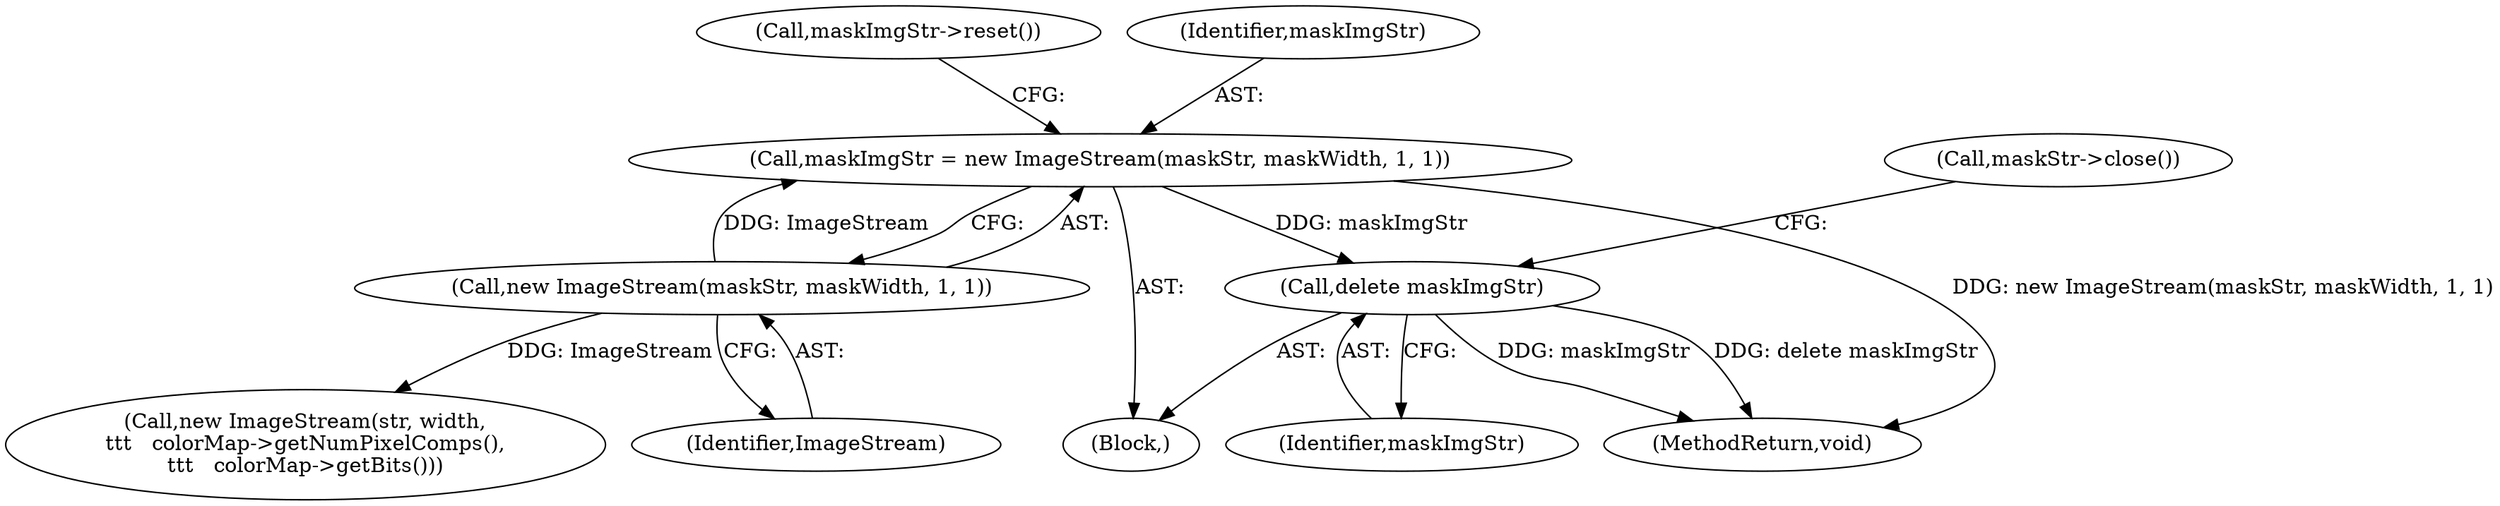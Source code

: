 digraph "0_poppler_7b2d314a61fd0e12f47c62996cb49ec0d1ba747a_2@API" {
"1000208" [label="(Call,delete maskImgStr)"];
"1000118" [label="(Call,maskImgStr = new ImageStream(maskStr, maskWidth, 1, 1))"];
"1000120" [label="(Call,new ImageStream(maskStr, maskWidth, 1, 1))"];
"1000230" [label="(Call,new ImageStream(str, width,\n\t\t\t   colorMap->getNumPixelComps(),\n\t\t\t   colorMap->getBits()))"];
"1000210" [label="(Call,maskStr->close())"];
"1000209" [label="(Identifier,maskImgStr)"];
"1000120" [label="(Call,new ImageStream(maskStr, maskWidth, 1, 1))"];
"1000122" [label="(Call,maskImgStr->reset())"];
"1000208" [label="(Call,delete maskImgStr)"];
"1000119" [label="(Identifier,maskImgStr)"];
"1000118" [label="(Call,maskImgStr = new ImageStream(maskStr, maskWidth, 1, 1))"];
"1000121" [label="(Identifier,ImageStream)"];
"1000116" [label="(Block,)"];
"1000366" [label="(MethodReturn,void)"];
"1000208" -> "1000116"  [label="AST: "];
"1000208" -> "1000209"  [label="CFG: "];
"1000209" -> "1000208"  [label="AST: "];
"1000210" -> "1000208"  [label="CFG: "];
"1000208" -> "1000366"  [label="DDG: maskImgStr"];
"1000208" -> "1000366"  [label="DDG: delete maskImgStr"];
"1000118" -> "1000208"  [label="DDG: maskImgStr"];
"1000118" -> "1000116"  [label="AST: "];
"1000118" -> "1000120"  [label="CFG: "];
"1000119" -> "1000118"  [label="AST: "];
"1000120" -> "1000118"  [label="AST: "];
"1000122" -> "1000118"  [label="CFG: "];
"1000118" -> "1000366"  [label="DDG: new ImageStream(maskStr, maskWidth, 1, 1)"];
"1000120" -> "1000118"  [label="DDG: ImageStream"];
"1000120" -> "1000121"  [label="CFG: "];
"1000121" -> "1000120"  [label="AST: "];
"1000120" -> "1000230"  [label="DDG: ImageStream"];
}
